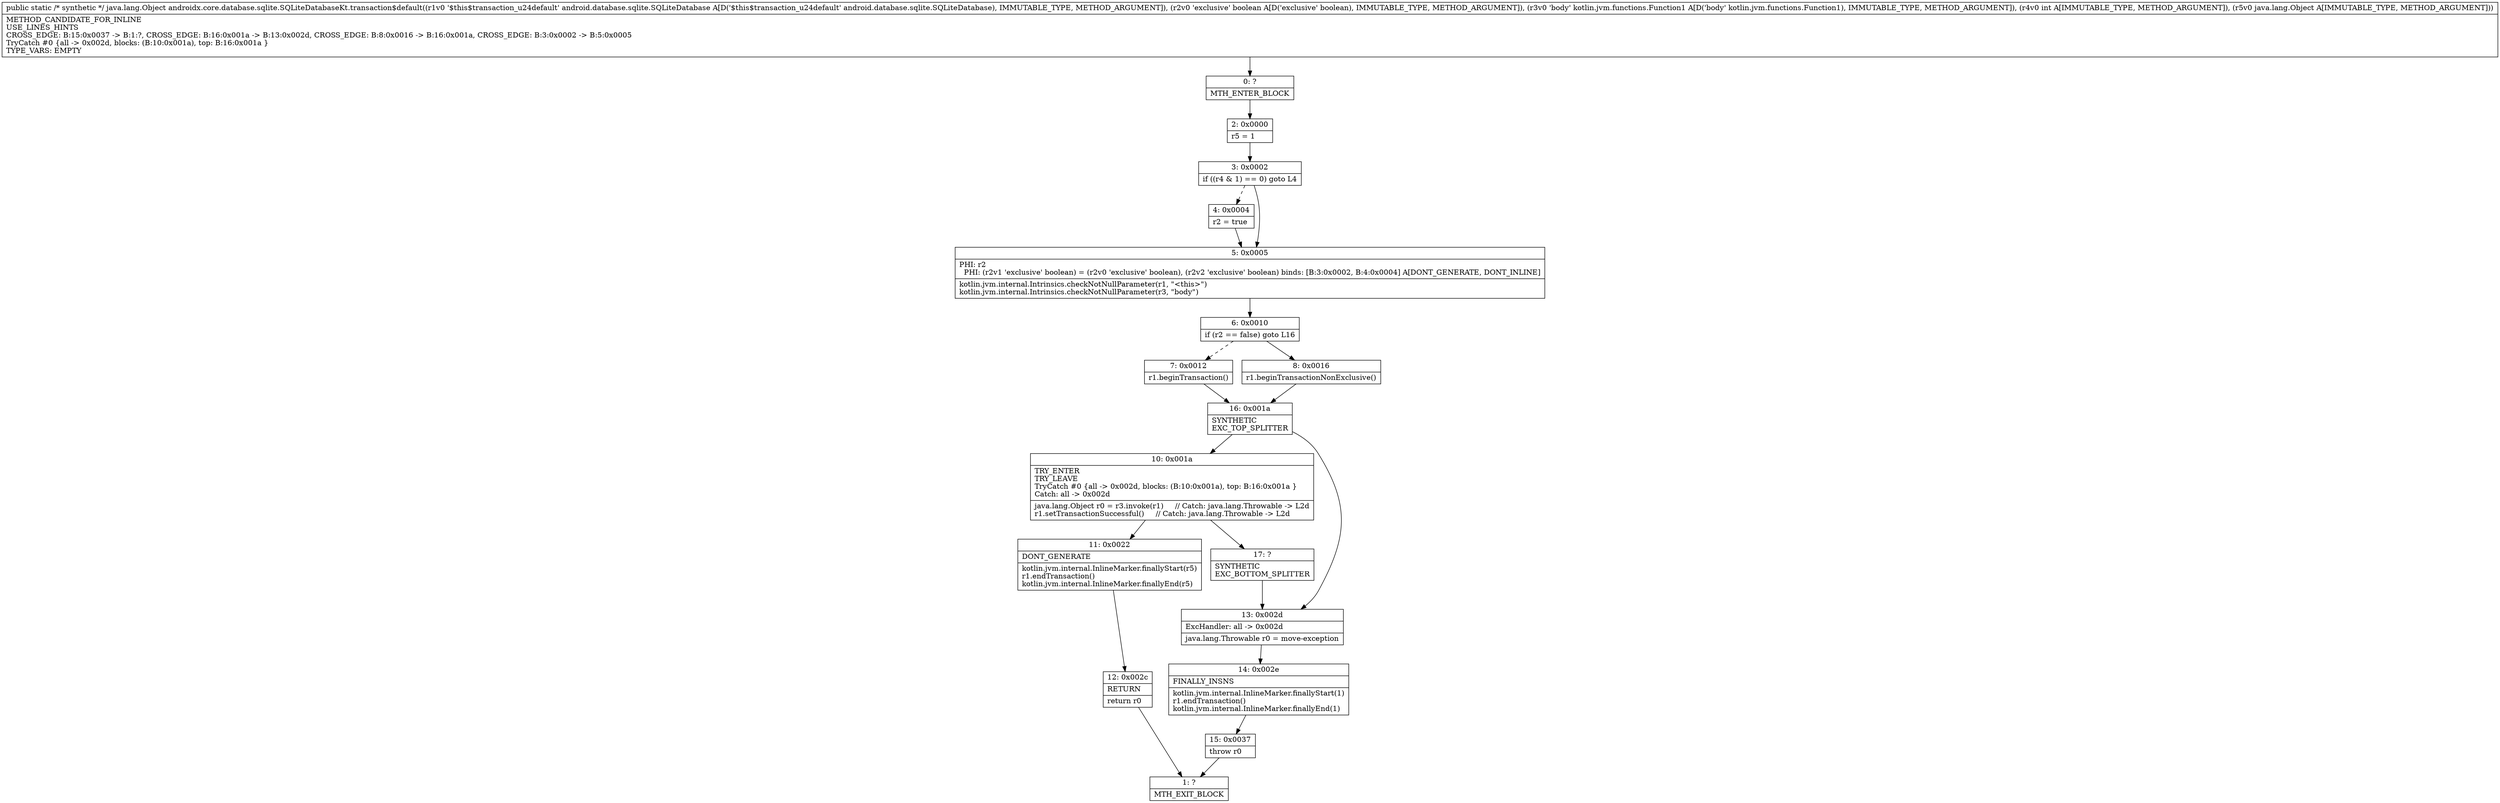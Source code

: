 digraph "CFG forandroidx.core.database.sqlite.SQLiteDatabaseKt.transaction$default(Landroid\/database\/sqlite\/SQLiteDatabase;ZLkotlin\/jvm\/functions\/Function1;ILjava\/lang\/Object;)Ljava\/lang\/Object;" {
Node_0 [shape=record,label="{0\:\ ?|MTH_ENTER_BLOCK\l}"];
Node_2 [shape=record,label="{2\:\ 0x0000|r5 = 1\l}"];
Node_3 [shape=record,label="{3\:\ 0x0002|if ((r4 & 1) == 0) goto L4\l}"];
Node_4 [shape=record,label="{4\:\ 0x0004|r2 = true\l}"];
Node_5 [shape=record,label="{5\:\ 0x0005|PHI: r2 \l  PHI: (r2v1 'exclusive' boolean) = (r2v0 'exclusive' boolean), (r2v2 'exclusive' boolean) binds: [B:3:0x0002, B:4:0x0004] A[DONT_GENERATE, DONT_INLINE]\l|kotlin.jvm.internal.Intrinsics.checkNotNullParameter(r1, \"\<this\>\")\lkotlin.jvm.internal.Intrinsics.checkNotNullParameter(r3, \"body\")\l}"];
Node_6 [shape=record,label="{6\:\ 0x0010|if (r2 == false) goto L16\l}"];
Node_7 [shape=record,label="{7\:\ 0x0012|r1.beginTransaction()\l}"];
Node_16 [shape=record,label="{16\:\ 0x001a|SYNTHETIC\lEXC_TOP_SPLITTER\l}"];
Node_10 [shape=record,label="{10\:\ 0x001a|TRY_ENTER\lTRY_LEAVE\lTryCatch #0 \{all \-\> 0x002d, blocks: (B:10:0x001a), top: B:16:0x001a \}\lCatch: all \-\> 0x002d\l|java.lang.Object r0 = r3.invoke(r1)     \/\/ Catch: java.lang.Throwable \-\> L2d\lr1.setTransactionSuccessful()     \/\/ Catch: java.lang.Throwable \-\> L2d\l}"];
Node_11 [shape=record,label="{11\:\ 0x0022|DONT_GENERATE\l|kotlin.jvm.internal.InlineMarker.finallyStart(r5)\lr1.endTransaction()\lkotlin.jvm.internal.InlineMarker.finallyEnd(r5)\l}"];
Node_12 [shape=record,label="{12\:\ 0x002c|RETURN\l|return r0\l}"];
Node_1 [shape=record,label="{1\:\ ?|MTH_EXIT_BLOCK\l}"];
Node_17 [shape=record,label="{17\:\ ?|SYNTHETIC\lEXC_BOTTOM_SPLITTER\l}"];
Node_13 [shape=record,label="{13\:\ 0x002d|ExcHandler: all \-\> 0x002d\l|java.lang.Throwable r0 = move\-exception\l}"];
Node_14 [shape=record,label="{14\:\ 0x002e|FINALLY_INSNS\l|kotlin.jvm.internal.InlineMarker.finallyStart(1)\lr1.endTransaction()\lkotlin.jvm.internal.InlineMarker.finallyEnd(1)\l}"];
Node_15 [shape=record,label="{15\:\ 0x0037|throw r0\l}"];
Node_8 [shape=record,label="{8\:\ 0x0016|r1.beginTransactionNonExclusive()\l}"];
MethodNode[shape=record,label="{public static \/* synthetic *\/ java.lang.Object androidx.core.database.sqlite.SQLiteDatabaseKt.transaction$default((r1v0 '$this$transaction_u24default' android.database.sqlite.SQLiteDatabase A[D('$this$transaction_u24default' android.database.sqlite.SQLiteDatabase), IMMUTABLE_TYPE, METHOD_ARGUMENT]), (r2v0 'exclusive' boolean A[D('exclusive' boolean), IMMUTABLE_TYPE, METHOD_ARGUMENT]), (r3v0 'body' kotlin.jvm.functions.Function1 A[D('body' kotlin.jvm.functions.Function1), IMMUTABLE_TYPE, METHOD_ARGUMENT]), (r4v0 int A[IMMUTABLE_TYPE, METHOD_ARGUMENT]), (r5v0 java.lang.Object A[IMMUTABLE_TYPE, METHOD_ARGUMENT]))  | METHOD_CANDIDATE_FOR_INLINE\lUSE_LINES_HINTS\lCROSS_EDGE: B:15:0x0037 \-\> B:1:?, CROSS_EDGE: B:16:0x001a \-\> B:13:0x002d, CROSS_EDGE: B:8:0x0016 \-\> B:16:0x001a, CROSS_EDGE: B:3:0x0002 \-\> B:5:0x0005\lTryCatch #0 \{all \-\> 0x002d, blocks: (B:10:0x001a), top: B:16:0x001a \}\lTYPE_VARS: EMPTY\l}"];
MethodNode -> Node_0;Node_0 -> Node_2;
Node_2 -> Node_3;
Node_3 -> Node_4[style=dashed];
Node_3 -> Node_5;
Node_4 -> Node_5;
Node_5 -> Node_6;
Node_6 -> Node_7[style=dashed];
Node_6 -> Node_8;
Node_7 -> Node_16;
Node_16 -> Node_10;
Node_16 -> Node_13;
Node_10 -> Node_11;
Node_10 -> Node_17;
Node_11 -> Node_12;
Node_12 -> Node_1;
Node_17 -> Node_13;
Node_13 -> Node_14;
Node_14 -> Node_15;
Node_15 -> Node_1;
Node_8 -> Node_16;
}


